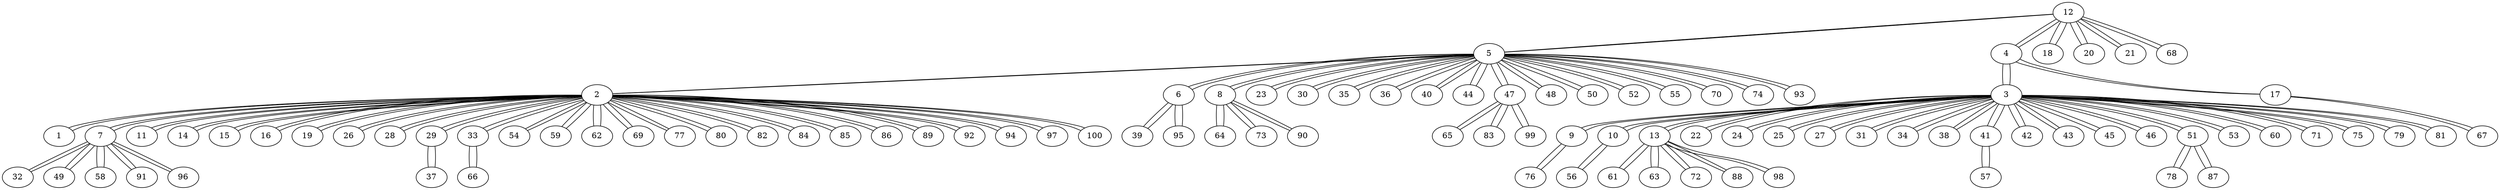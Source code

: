 graph sample {
12 -- 5;
5 -- 12;
12 -- 4;
4 -- 12;
12 -- 18;
18 -- 12;
12 -- 20;
20 -- 12;
12 -- 21;
21 -- 12;
12 -- 68;
68 -- 12;
5 -- 2;
2 -- 5;
5 -- 6;
6 -- 5;
5 -- 8;
8 -- 5;
5 -- 23;
23 -- 5;
5 -- 30;
30 -- 5;
5 -- 35;
35 -- 5;
5 -- 36;
36 -- 5;
5 -- 40;
40 -- 5;
5 -- 44;
44 -- 5;
5 -- 47;
47 -- 5;
5 -- 48;
48 -- 5;
5 -- 50;
50 -- 5;
5 -- 52;
52 -- 5;
5 -- 55;
55 -- 5;
5 -- 70;
70 -- 5;
5 -- 74;
74 -- 5;
5 -- 93;
93 -- 5;
4 -- 3;
3 -- 4;
4 -- 17;
17 -- 4;
2 -- 1;
1 -- 2;
2 -- 7;
7 -- 2;
2 -- 11;
11 -- 2;
2 -- 14;
14 -- 2;
2 -- 15;
15 -- 2;
2 -- 16;
16 -- 2;
2 -- 19;
19 -- 2;
2 -- 26;
26 -- 2;
2 -- 28;
28 -- 2;
2 -- 29;
29 -- 2;
2 -- 33;
33 -- 2;
2 -- 54;
54 -- 2;
2 -- 59;
59 -- 2;
2 -- 62;
62 -- 2;
2 -- 69;
69 -- 2;
2 -- 77;
77 -- 2;
2 -- 80;
80 -- 2;
2 -- 82;
82 -- 2;
2 -- 84;
84 -- 2;
2 -- 85;
85 -- 2;
2 -- 86;
86 -- 2;
2 -- 89;
89 -- 2;
2 -- 92;
92 -- 2;
2 -- 94;
94 -- 2;
2 -- 97;
97 -- 2;
2 -- 100;
100 -- 2;
6 -- 39;
39 -- 6;
6 -- 95;
95 -- 6;
8 -- 64;
64 -- 8;
8 -- 73;
73 -- 8;
8 -- 90;
90 -- 8;
47 -- 65;
65 -- 47;
47 -- 83;
83 -- 47;
47 -- 99;
99 -- 47;
3 -- 9;
9 -- 3;
3 -- 10;
10 -- 3;
3 -- 13;
13 -- 3;
3 -- 22;
22 -- 3;
3 -- 24;
24 -- 3;
3 -- 25;
25 -- 3;
3 -- 27;
27 -- 3;
3 -- 31;
31 -- 3;
3 -- 34;
34 -- 3;
3 -- 38;
38 -- 3;
3 -- 41;
41 -- 3;
3 -- 42;
42 -- 3;
3 -- 43;
43 -- 3;
3 -- 45;
45 -- 3;
3 -- 46;
46 -- 3;
3 -- 51;
51 -- 3;
3 -- 53;
53 -- 3;
3 -- 60;
60 -- 3;
3 -- 71;
71 -- 3;
3 -- 75;
75 -- 3;
3 -- 79;
79 -- 3;
3 -- 81;
81 -- 3;
17 -- 67;
67 -- 17;
7 -- 32;
32 -- 7;
7 -- 49;
49 -- 7;
7 -- 58;
58 -- 7;
7 -- 91;
91 -- 7;
7 -- 96;
96 -- 7;
29 -- 37;
37 -- 29;
33 -- 66;
66 -- 33;
9 -- 76;
76 -- 9;
10 -- 56;
56 -- 10;
13 -- 61;
61 -- 13;
13 -- 63;
63 -- 13;
13 -- 72;
72 -- 13;
13 -- 88;
88 -- 13;
13 -- 98;
98 -- 13;
41 -- 57;
57 -- 41;
51 -- 78;
78 -- 51;
51 -- 87;
87 -- 51;
}